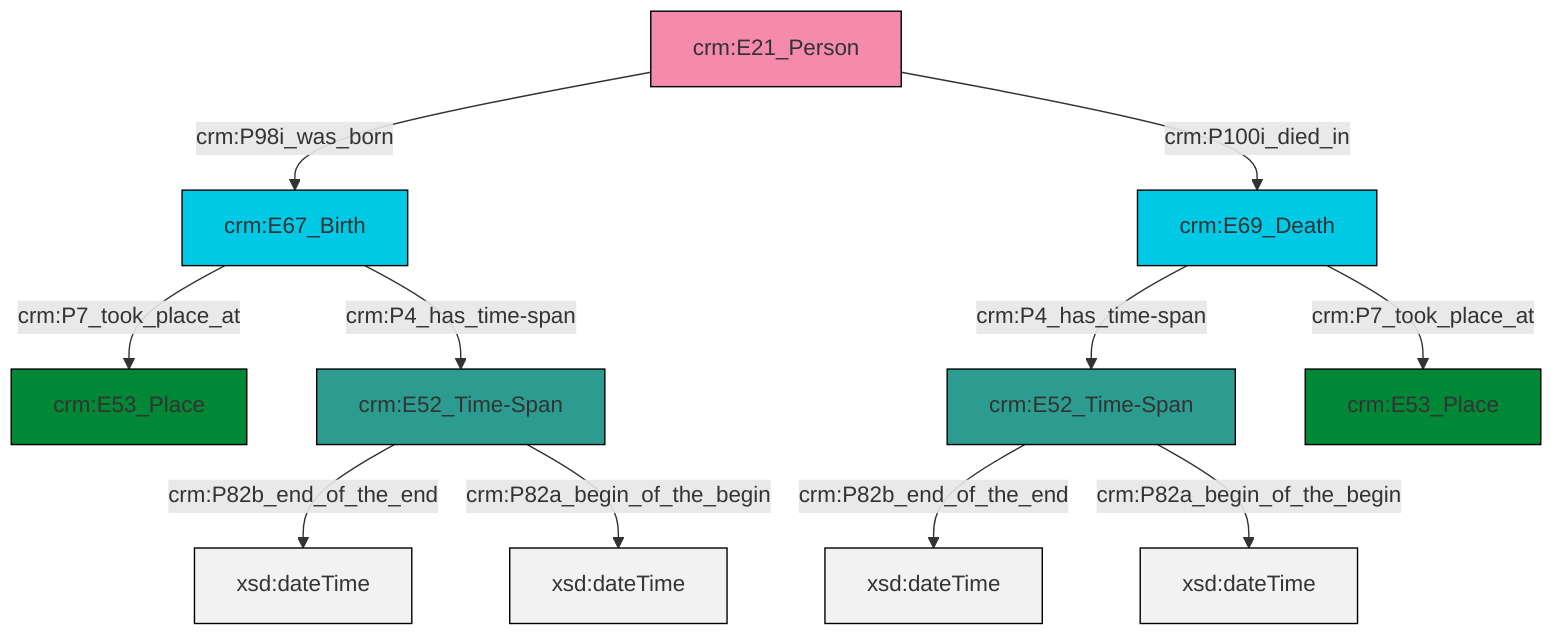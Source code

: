 graph TD
classDef Literal fill:#f2f2f2,stroke:#000000;
classDef CRM_Entity fill:#FFFFFF,stroke:#000000;
classDef Temporal_Entity fill:#00C9E6, stroke:#000000;
classDef Type fill:#E18312, stroke:#000000;
classDef Time-Span fill:#2C9C91, stroke:#000000;
classDef Appellation fill:#FFEB7F, stroke:#000000;
classDef Place fill:#008836, stroke:#000000;
classDef Persistent_Item fill:#B266B2, stroke:#000000;
classDef Conceptual_Object fill:#FFD700, stroke:#000000;
classDef Physical_Thing fill:#D2B48C, stroke:#000000;
classDef Actor fill:#f58aad, stroke:#000000;
classDef PC_Classes fill:#4ce600, stroke:#000000;
classDef Multi fill:#cccccc,stroke:#000000;

0["crm:E67_Birth"]:::Temporal_Entity -->|crm:P7_took_place_at| 1["crm:E53_Place"]:::Place
0["crm:E67_Birth"]:::Temporal_Entity -->|crm:P4_has_time-span| 2["crm:E52_Time-Span"]:::Time-Span
4["crm:E69_Death"]:::Temporal_Entity -->|crm:P4_has_time-span| 5["crm:E52_Time-Span"]:::Time-Span
2["crm:E52_Time-Span"]:::Time-Span -->|crm:P82b_end_of_the_end| 6[xsd:dateTime]:::Literal
4["crm:E69_Death"]:::Temporal_Entity -->|crm:P7_took_place_at| 7["crm:E53_Place"]:::Place
5["crm:E52_Time-Span"]:::Time-Span -->|crm:P82b_end_of_the_end| 10[xsd:dateTime]:::Literal
2["crm:E52_Time-Span"]:::Time-Span -->|crm:P82a_begin_of_the_begin| 11[xsd:dateTime]:::Literal
13["crm:E21_Person"]:::Actor -->|crm:P98i_was_born| 0["crm:E67_Birth"]:::Temporal_Entity
13["crm:E21_Person"]:::Actor -->|crm:P100i_died_in| 4["crm:E69_Death"]:::Temporal_Entity
5["crm:E52_Time-Span"]:::Time-Span -->|crm:P82a_begin_of_the_begin| 17[xsd:dateTime]:::Literal